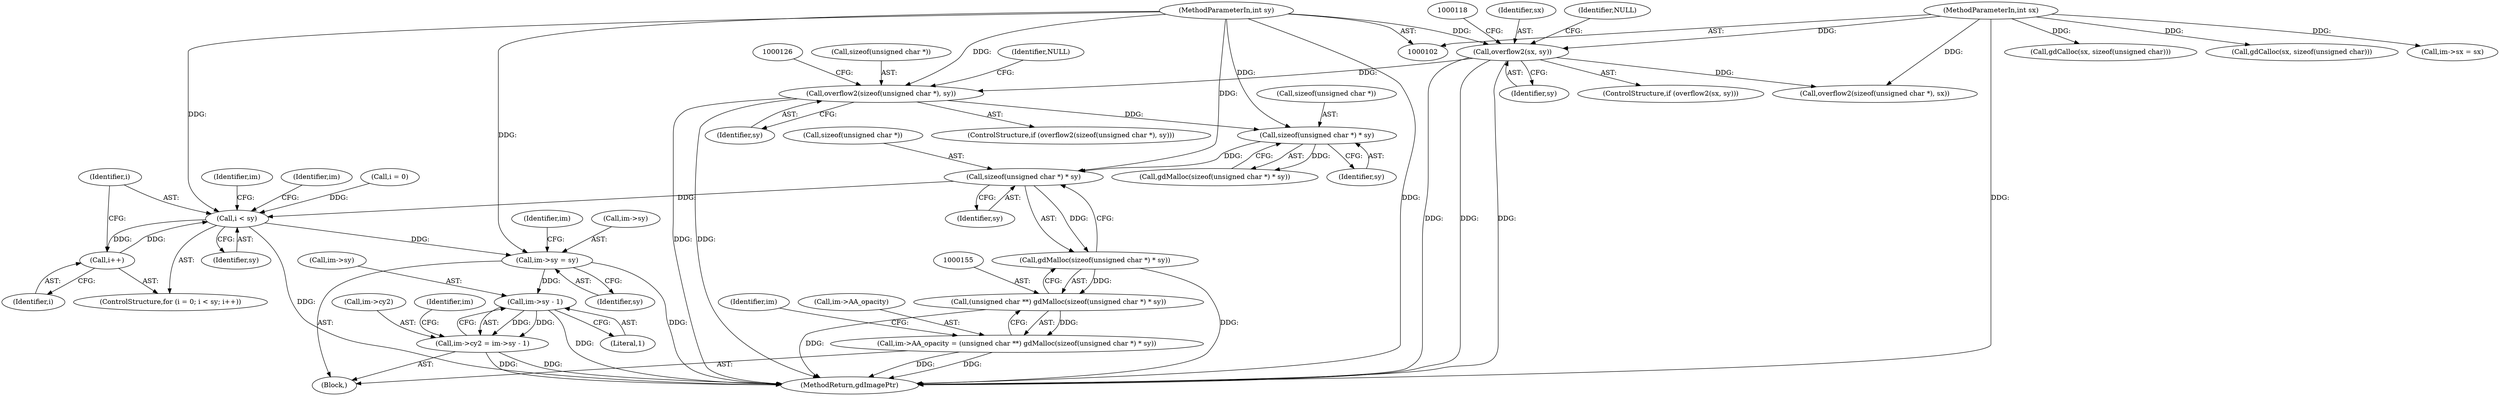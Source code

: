 digraph "0_php-src_c395c6e5d7e8df37a21265ff76e48fe75ceb5ae6?w=1_2@API" {
"1000157" [label="(Call,sizeof(unsigned char *) * sy)"];
"1000146" [label="(Call,sizeof(unsigned char *) * sy)"];
"1000116" [label="(Call,overflow2(sizeof(unsigned char *), sy))"];
"1000109" [label="(Call,overflow2(sx, sy))"];
"1000103" [label="(MethodParameterIn,int sx)"];
"1000104" [label="(MethodParameterIn,int sy)"];
"1000156" [label="(Call,gdMalloc(sizeof(unsigned char *) * sy))"];
"1000154" [label="(Call,(unsigned char **) gdMalloc(sizeof(unsigned char *) * sy))"];
"1000150" [label="(Call,im->AA_opacity = (unsigned char **) gdMalloc(sizeof(unsigned char *) * sy))"];
"1000190" [label="(Call,i < sy)"];
"1000193" [label="(Call,i++)"];
"1000225" [label="(Call,im->sy = sy)"];
"1000332" [label="(Call,im->sy - 1)"];
"1000328" [label="(Call,im->cy2 = im->sy - 1)"];
"1000150" [label="(Call,im->AA_opacity = (unsigned char **) gdMalloc(sizeof(unsigned char *) * sy))"];
"1000222" [label="(Identifier,im)"];
"1000104" [label="(MethodParameterIn,int sy)"];
"1000105" [label="(Block,)"];
"1000194" [label="(Identifier,i)"];
"1000116" [label="(Call,overflow2(sizeof(unsigned char *), sy))"];
"1000332" [label="(Call,im->sy - 1)"];
"1000145" [label="(Call,gdMalloc(sizeof(unsigned char *) * sy))"];
"1000329" [label="(Call,im->cy2)"];
"1000226" [label="(Call,im->sy)"];
"1000232" [label="(Identifier,im)"];
"1000339" [label="(Identifier,im)"];
"1000124" [label="(Call,overflow2(sizeof(unsigned char *), sx))"];
"1000229" [label="(Identifier,sy)"];
"1000163" [label="(Identifier,im)"];
"1000119" [label="(Identifier,sy)"];
"1000191" [label="(Identifier,i)"];
"1000103" [label="(MethodParameterIn,int sx)"];
"1000154" [label="(Call,(unsigned char **) gdMalloc(sizeof(unsigned char *) * sy))"];
"1000158" [label="(Call,sizeof(unsigned char *))"];
"1000187" [label="(Call,i = 0)"];
"1000147" [label="(Call,sizeof(unsigned char *))"];
"1000110" [label="(Identifier,sx)"];
"1000186" [label="(ControlStructure,for (i = 0; i < sy; i++))"];
"1000111" [label="(Identifier,sy)"];
"1000151" [label="(Call,im->AA_opacity)"];
"1000192" [label="(Identifier,sy)"];
"1000336" [label="(Literal,1)"];
"1000108" [label="(ControlStructure,if (overflow2(sx, sy)))"];
"1000146" [label="(Call,sizeof(unsigned char *) * sy)"];
"1000117" [label="(Call,sizeof(unsigned char *))"];
"1000157" [label="(Call,sizeof(unsigned char *) * sy)"];
"1000190" [label="(Call,i < sy)"];
"1000220" [label="(Call,im->sx = sx)"];
"1000333" [label="(Call,im->sy)"];
"1000349" [label="(MethodReturn,gdImagePtr)"];
"1000160" [label="(Identifier,sy)"];
"1000122" [label="(Identifier,NULL)"];
"1000149" [label="(Identifier,sy)"];
"1000199" [label="(Identifier,im)"];
"1000193" [label="(Call,i++)"];
"1000114" [label="(Identifier,NULL)"];
"1000115" [label="(ControlStructure,if (overflow2(sizeof(unsigned char *), sy)))"];
"1000156" [label="(Call,gdMalloc(sizeof(unsigned char *) * sy))"];
"1000216" [label="(Call,gdCalloc(sx, sizeof(unsigned char)))"];
"1000328" [label="(Call,im->cy2 = im->sy - 1)"];
"1000225" [label="(Call,im->sy = sy)"];
"1000204" [label="(Call,gdCalloc(sx, sizeof(unsigned char)))"];
"1000109" [label="(Call,overflow2(sx, sy))"];
"1000157" -> "1000156"  [label="AST: "];
"1000157" -> "1000160"  [label="CFG: "];
"1000158" -> "1000157"  [label="AST: "];
"1000160" -> "1000157"  [label="AST: "];
"1000156" -> "1000157"  [label="CFG: "];
"1000157" -> "1000156"  [label="DDG: "];
"1000146" -> "1000157"  [label="DDG: "];
"1000104" -> "1000157"  [label="DDG: "];
"1000157" -> "1000190"  [label="DDG: "];
"1000146" -> "1000145"  [label="AST: "];
"1000146" -> "1000149"  [label="CFG: "];
"1000147" -> "1000146"  [label="AST: "];
"1000149" -> "1000146"  [label="AST: "];
"1000145" -> "1000146"  [label="CFG: "];
"1000146" -> "1000145"  [label="DDG: "];
"1000116" -> "1000146"  [label="DDG: "];
"1000104" -> "1000146"  [label="DDG: "];
"1000116" -> "1000115"  [label="AST: "];
"1000116" -> "1000119"  [label="CFG: "];
"1000117" -> "1000116"  [label="AST: "];
"1000119" -> "1000116"  [label="AST: "];
"1000122" -> "1000116"  [label="CFG: "];
"1000126" -> "1000116"  [label="CFG: "];
"1000116" -> "1000349"  [label="DDG: "];
"1000116" -> "1000349"  [label="DDG: "];
"1000109" -> "1000116"  [label="DDG: "];
"1000104" -> "1000116"  [label="DDG: "];
"1000109" -> "1000108"  [label="AST: "];
"1000109" -> "1000111"  [label="CFG: "];
"1000110" -> "1000109"  [label="AST: "];
"1000111" -> "1000109"  [label="AST: "];
"1000114" -> "1000109"  [label="CFG: "];
"1000118" -> "1000109"  [label="CFG: "];
"1000109" -> "1000349"  [label="DDG: "];
"1000109" -> "1000349"  [label="DDG: "];
"1000109" -> "1000349"  [label="DDG: "];
"1000103" -> "1000109"  [label="DDG: "];
"1000104" -> "1000109"  [label="DDG: "];
"1000109" -> "1000124"  [label="DDG: "];
"1000103" -> "1000102"  [label="AST: "];
"1000103" -> "1000349"  [label="DDG: "];
"1000103" -> "1000124"  [label="DDG: "];
"1000103" -> "1000204"  [label="DDG: "];
"1000103" -> "1000216"  [label="DDG: "];
"1000103" -> "1000220"  [label="DDG: "];
"1000104" -> "1000102"  [label="AST: "];
"1000104" -> "1000349"  [label="DDG: "];
"1000104" -> "1000190"  [label="DDG: "];
"1000104" -> "1000225"  [label="DDG: "];
"1000156" -> "1000154"  [label="AST: "];
"1000154" -> "1000156"  [label="CFG: "];
"1000156" -> "1000349"  [label="DDG: "];
"1000156" -> "1000154"  [label="DDG: "];
"1000154" -> "1000150"  [label="AST: "];
"1000155" -> "1000154"  [label="AST: "];
"1000150" -> "1000154"  [label="CFG: "];
"1000154" -> "1000349"  [label="DDG: "];
"1000154" -> "1000150"  [label="DDG: "];
"1000150" -> "1000105"  [label="AST: "];
"1000151" -> "1000150"  [label="AST: "];
"1000163" -> "1000150"  [label="CFG: "];
"1000150" -> "1000349"  [label="DDG: "];
"1000150" -> "1000349"  [label="DDG: "];
"1000190" -> "1000186"  [label="AST: "];
"1000190" -> "1000192"  [label="CFG: "];
"1000191" -> "1000190"  [label="AST: "];
"1000192" -> "1000190"  [label="AST: "];
"1000199" -> "1000190"  [label="CFG: "];
"1000222" -> "1000190"  [label="CFG: "];
"1000190" -> "1000349"  [label="DDG: "];
"1000187" -> "1000190"  [label="DDG: "];
"1000193" -> "1000190"  [label="DDG: "];
"1000190" -> "1000193"  [label="DDG: "];
"1000190" -> "1000225"  [label="DDG: "];
"1000193" -> "1000186"  [label="AST: "];
"1000193" -> "1000194"  [label="CFG: "];
"1000194" -> "1000193"  [label="AST: "];
"1000191" -> "1000193"  [label="CFG: "];
"1000225" -> "1000105"  [label="AST: "];
"1000225" -> "1000229"  [label="CFG: "];
"1000226" -> "1000225"  [label="AST: "];
"1000229" -> "1000225"  [label="AST: "];
"1000232" -> "1000225"  [label="CFG: "];
"1000225" -> "1000349"  [label="DDG: "];
"1000225" -> "1000332"  [label="DDG: "];
"1000332" -> "1000328"  [label="AST: "];
"1000332" -> "1000336"  [label="CFG: "];
"1000333" -> "1000332"  [label="AST: "];
"1000336" -> "1000332"  [label="AST: "];
"1000328" -> "1000332"  [label="CFG: "];
"1000332" -> "1000349"  [label="DDG: "];
"1000332" -> "1000328"  [label="DDG: "];
"1000332" -> "1000328"  [label="DDG: "];
"1000328" -> "1000105"  [label="AST: "];
"1000329" -> "1000328"  [label="AST: "];
"1000339" -> "1000328"  [label="CFG: "];
"1000328" -> "1000349"  [label="DDG: "];
"1000328" -> "1000349"  [label="DDG: "];
}
